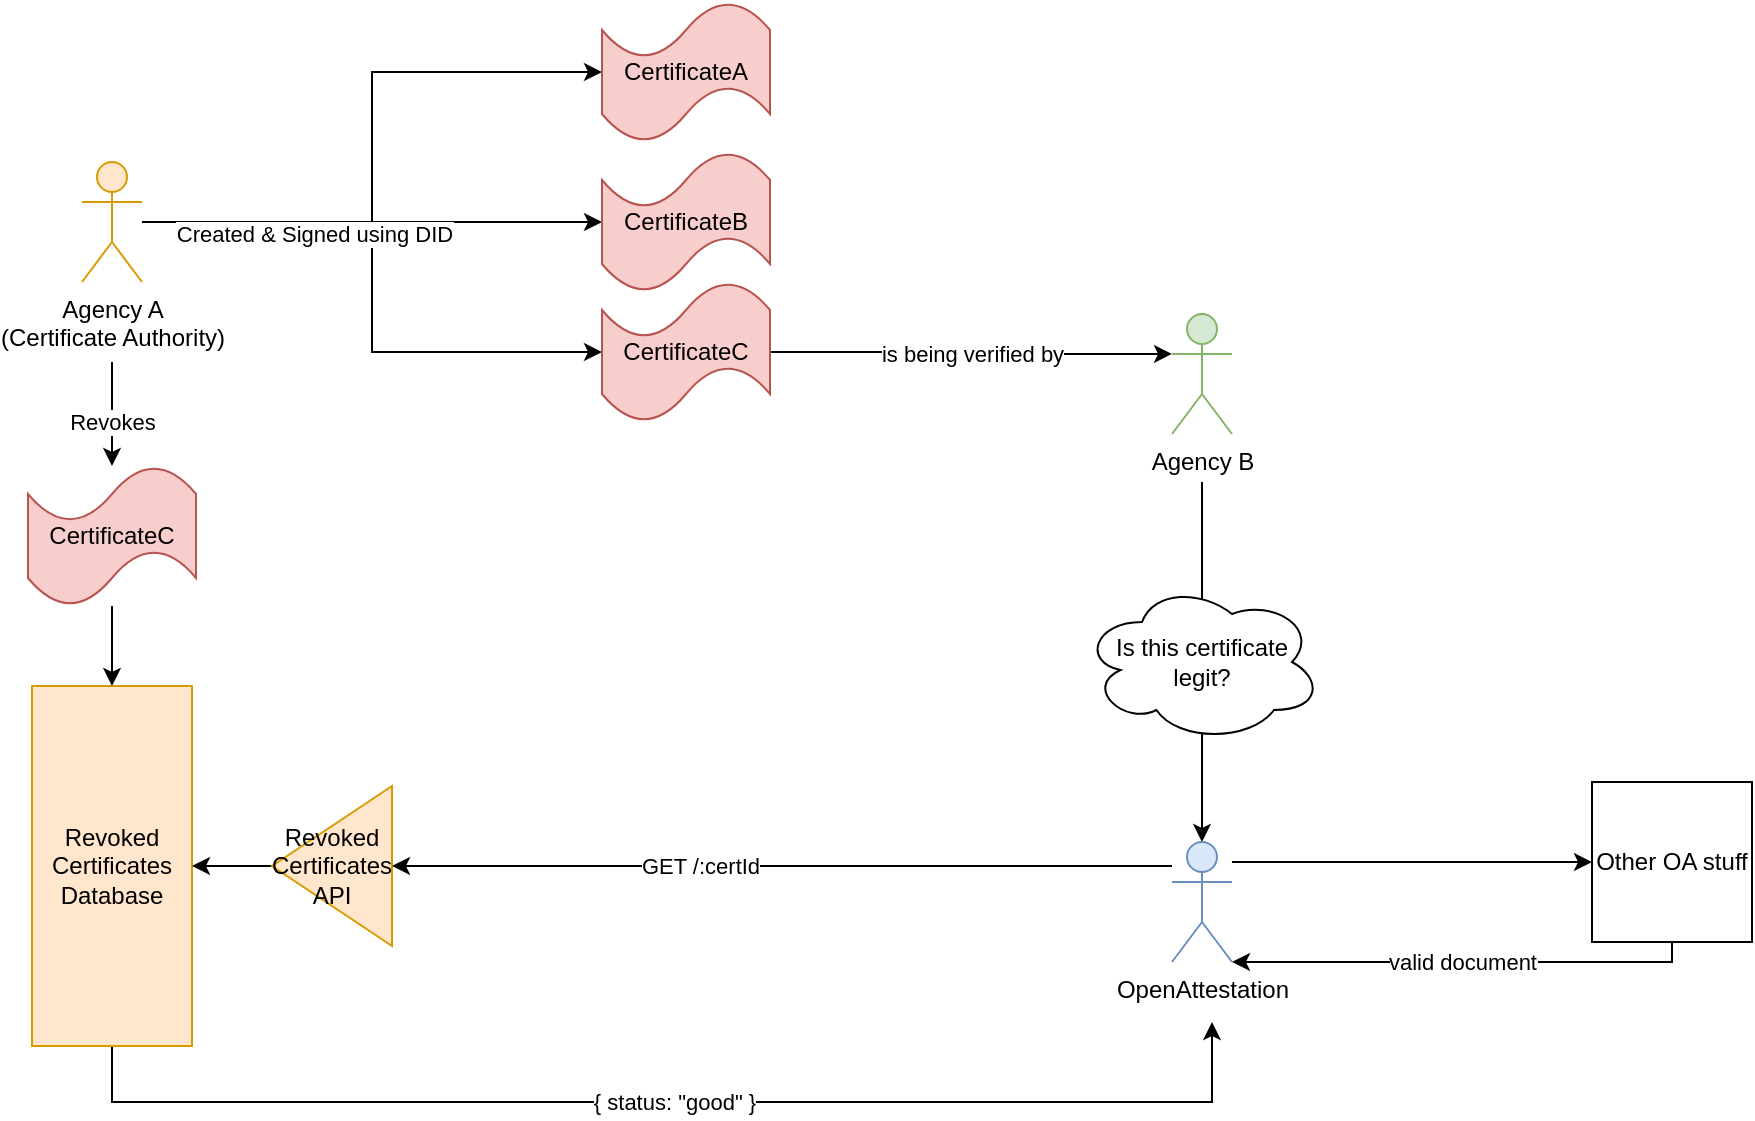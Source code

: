 <mxfile version="15.5.9" type="device"><diagram id="d7OctFt3u6ausP35MLxt" name="Page-1"><mxGraphModel dx="2062" dy="1154" grid="1" gridSize="10" guides="1" tooltips="1" connect="1" arrows="1" fold="1" page="1" pageScale="1" pageWidth="850" pageHeight="1100" math="0" shadow="0"><root><mxCell id="0"/><mxCell id="1" parent="0"/><mxCell id="03LBM-jLJtRPFVuaulSm-15" style="edgeStyle=orthogonalEdgeStyle;rounded=0;orthogonalLoop=1;jettySize=auto;html=1;entryX=0;entryY=0.5;entryDx=0;entryDy=0;entryPerimeter=0;" parent="1" source="03LBM-jLJtRPFVuaulSm-1" target="03LBM-jLJtRPFVuaulSm-12" edge="1"><mxGeometry relative="1" as="geometry"/></mxCell><mxCell id="03LBM-jLJtRPFVuaulSm-16" style="edgeStyle=orthogonalEdgeStyle;rounded=0;orthogonalLoop=1;jettySize=auto;html=1;entryX=0;entryY=0.5;entryDx=0;entryDy=0;entryPerimeter=0;" parent="1" source="03LBM-jLJtRPFVuaulSm-1" target="03LBM-jLJtRPFVuaulSm-13" edge="1"><mxGeometry relative="1" as="geometry"><mxPoint x="420" y="230" as="targetPoint"/></mxGeometry></mxCell><mxCell id="03LBM-jLJtRPFVuaulSm-17" style="edgeStyle=orthogonalEdgeStyle;rounded=0;orthogonalLoop=1;jettySize=auto;html=1;entryX=0;entryY=0.5;entryDx=0;entryDy=0;entryPerimeter=0;" parent="1" source="03LBM-jLJtRPFVuaulSm-1" target="03LBM-jLJtRPFVuaulSm-14" edge="1"><mxGeometry relative="1" as="geometry"/></mxCell><mxCell id="03LBM-jLJtRPFVuaulSm-18" value="Created &amp;amp; Signed using DID" style="edgeLabel;html=1;align=center;verticalAlign=middle;resizable=0;points=[];" parent="03LBM-jLJtRPFVuaulSm-17" vertex="1" connectable="0"><mxGeometry x="-0.418" y="-6" relative="1" as="geometry"><mxPoint as="offset"/></mxGeometry></mxCell><mxCell id="03LBM-jLJtRPFVuaulSm-33" value="Revokes" style="edgeStyle=orthogonalEdgeStyle;rounded=0;orthogonalLoop=1;jettySize=auto;html=1;" parent="1" target="03LBM-jLJtRPFVuaulSm-31" edge="1"><mxGeometry x="0.154" relative="1" as="geometry"><mxPoint x="180" y="300" as="sourcePoint"/><Array as="points"><mxPoint x="180" y="320"/><mxPoint x="180" y="320"/></Array><mxPoint as="offset"/></mxGeometry></mxCell><mxCell id="03LBM-jLJtRPFVuaulSm-1" value="Agency A &lt;br&gt;(Certificate Authority)" style="shape=umlActor;verticalLabelPosition=bottom;verticalAlign=top;html=1;outlineConnect=0;fillColor=#ffe6cc;strokeColor=#d79b00;" parent="1" vertex="1"><mxGeometry x="165" y="200" width="30" height="60" as="geometry"/></mxCell><mxCell id="03LBM-jLJtRPFVuaulSm-37" style="edgeStyle=orthogonalEdgeStyle;rounded=0;orthogonalLoop=1;jettySize=auto;html=1;" parent="1" target="03LBM-jLJtRPFVuaulSm-36" edge="1"><mxGeometry relative="1" as="geometry"><mxPoint x="725" y="360" as="sourcePoint"/><Array as="points"><mxPoint x="725" y="470"/></Array></mxGeometry></mxCell><mxCell id="03LBM-jLJtRPFVuaulSm-4" value="Agency B" style="shape=umlActor;verticalLabelPosition=bottom;verticalAlign=top;html=1;outlineConnect=0;fillColor=#d5e8d4;strokeColor=#82b366;" parent="1" vertex="1"><mxGeometry x="710" y="276" width="30" height="60" as="geometry"/></mxCell><mxCell id="03LBM-jLJtRPFVuaulSm-44" value="{ status: &quot;good&quot; }" style="edgeStyle=orthogonalEdgeStyle;rounded=0;orthogonalLoop=1;jettySize=auto;html=1;" parent="1" source="03LBM-jLJtRPFVuaulSm-8" edge="1"><mxGeometry relative="1" as="geometry"><mxPoint x="730" y="630" as="targetPoint"/><Array as="points"><mxPoint x="180" y="670"/><mxPoint x="730" y="670"/></Array></mxGeometry></mxCell><mxCell id="03LBM-jLJtRPFVuaulSm-8" value="Revoked Certificates Database" style="rounded=0;whiteSpace=wrap;html=1;fillColor=#ffe6cc;strokeColor=#d79b00;" parent="1" vertex="1"><mxGeometry x="140" y="462" width="80" height="180" as="geometry"/></mxCell><mxCell id="03LBM-jLJtRPFVuaulSm-43" style="edgeStyle=orthogonalEdgeStyle;rounded=0;orthogonalLoop=1;jettySize=auto;html=1;entryX=1;entryY=0.5;entryDx=0;entryDy=0;" parent="1" source="03LBM-jLJtRPFVuaulSm-10" target="03LBM-jLJtRPFVuaulSm-8" edge="1"><mxGeometry relative="1" as="geometry"/></mxCell><mxCell id="03LBM-jLJtRPFVuaulSm-10" value="Revoked Certificates API" style="triangle;whiteSpace=wrap;html=1;rotation=0;flipH=1;fillColor=#ffe6cc;strokeColor=#d79b00;" parent="1" vertex="1"><mxGeometry x="260" y="512" width="60" height="80" as="geometry"/></mxCell><mxCell id="03LBM-jLJtRPFVuaulSm-12" value="CertificateA" style="shape=tape;whiteSpace=wrap;html=1;fillColor=#f8cecc;strokeColor=#b85450;" parent="1" vertex="1"><mxGeometry x="425" y="120" width="84" height="70" as="geometry"/></mxCell><mxCell id="03LBM-jLJtRPFVuaulSm-13" value="CertificateB" style="shape=tape;whiteSpace=wrap;html=1;fillColor=#f8cecc;strokeColor=#b85450;" parent="1" vertex="1"><mxGeometry x="425" y="195" width="84" height="70" as="geometry"/></mxCell><mxCell id="03LBM-jLJtRPFVuaulSm-35" value="is being verified by" style="edgeStyle=orthogonalEdgeStyle;rounded=0;orthogonalLoop=1;jettySize=auto;html=1;entryX=0;entryY=0.333;entryDx=0;entryDy=0;entryPerimeter=0;" parent="1" source="03LBM-jLJtRPFVuaulSm-14" target="03LBM-jLJtRPFVuaulSm-4" edge="1"><mxGeometry relative="1" as="geometry"/></mxCell><mxCell id="03LBM-jLJtRPFVuaulSm-14" value="CertificateC" style="shape=tape;whiteSpace=wrap;html=1;fillColor=#f8cecc;strokeColor=#b85450;" parent="1" vertex="1"><mxGeometry x="425" y="260" width="84" height="70" as="geometry"/></mxCell><mxCell id="03LBM-jLJtRPFVuaulSm-32" style="edgeStyle=orthogonalEdgeStyle;rounded=0;orthogonalLoop=1;jettySize=auto;html=1;entryX=0.5;entryY=0;entryDx=0;entryDy=0;" parent="1" source="03LBM-jLJtRPFVuaulSm-31" target="03LBM-jLJtRPFVuaulSm-8" edge="1"><mxGeometry relative="1" as="geometry"/></mxCell><mxCell id="03LBM-jLJtRPFVuaulSm-31" value="CertificateC" style="shape=tape;whiteSpace=wrap;html=1;fillColor=#f8cecc;strokeColor=#b85450;" parent="1" vertex="1"><mxGeometry x="138" y="352" width="84" height="70" as="geometry"/></mxCell><mxCell id="03LBM-jLJtRPFVuaulSm-40" style="edgeStyle=orthogonalEdgeStyle;rounded=0;orthogonalLoop=1;jettySize=auto;html=1;entryX=1;entryY=0.5;entryDx=0;entryDy=0;" parent="1" source="03LBM-jLJtRPFVuaulSm-36" target="03LBM-jLJtRPFVuaulSm-10" edge="1"><mxGeometry relative="1" as="geometry"><Array as="points"><mxPoint x="570" y="552"/><mxPoint x="570" y="552"/></Array></mxGeometry></mxCell><mxCell id="03LBM-jLJtRPFVuaulSm-46" value="GET /:certId" style="edgeLabel;html=1;align=center;verticalAlign=middle;resizable=0;points=[];" parent="03LBM-jLJtRPFVuaulSm-40" vertex="1" connectable="0"><mxGeometry x="0.216" relative="1" as="geometry"><mxPoint x="1" as="offset"/></mxGeometry></mxCell><mxCell id="03LBM-jLJtRPFVuaulSm-49" style="edgeStyle=orthogonalEdgeStyle;rounded=0;orthogonalLoop=1;jettySize=auto;html=1;" parent="1" source="03LBM-jLJtRPFVuaulSm-36" target="03LBM-jLJtRPFVuaulSm-48" edge="1"><mxGeometry relative="1" as="geometry"><Array as="points"><mxPoint x="760" y="550"/><mxPoint x="760" y="550"/></Array></mxGeometry></mxCell><mxCell id="03LBM-jLJtRPFVuaulSm-36" value="OpenAttestation" style="shape=umlActor;verticalLabelPosition=bottom;verticalAlign=top;html=1;outlineConnect=0;fillColor=#dae8fc;strokeColor=#6c8ebf;" parent="1" vertex="1"><mxGeometry x="710" y="540" width="30" height="60" as="geometry"/></mxCell><mxCell id="03LBM-jLJtRPFVuaulSm-38" value="Is this certificate legit?" style="ellipse;shape=cloud;whiteSpace=wrap;html=1;" parent="1" vertex="1"><mxGeometry x="665" y="410" width="120" height="80" as="geometry"/></mxCell><mxCell id="03LBM-jLJtRPFVuaulSm-50" value="valid document" style="edgeStyle=orthogonalEdgeStyle;rounded=0;orthogonalLoop=1;jettySize=auto;html=1;" parent="1" source="03LBM-jLJtRPFVuaulSm-48" target="03LBM-jLJtRPFVuaulSm-36" edge="1"><mxGeometry relative="1" as="geometry"><Array as="points"><mxPoint x="960" y="600"/></Array></mxGeometry></mxCell><mxCell id="03LBM-jLJtRPFVuaulSm-48" value="Other OA stuff" style="whiteSpace=wrap;html=1;aspect=fixed;" parent="1" vertex="1"><mxGeometry x="920" y="510" width="80" height="80" as="geometry"/></mxCell></root></mxGraphModel></diagram></mxfile>
